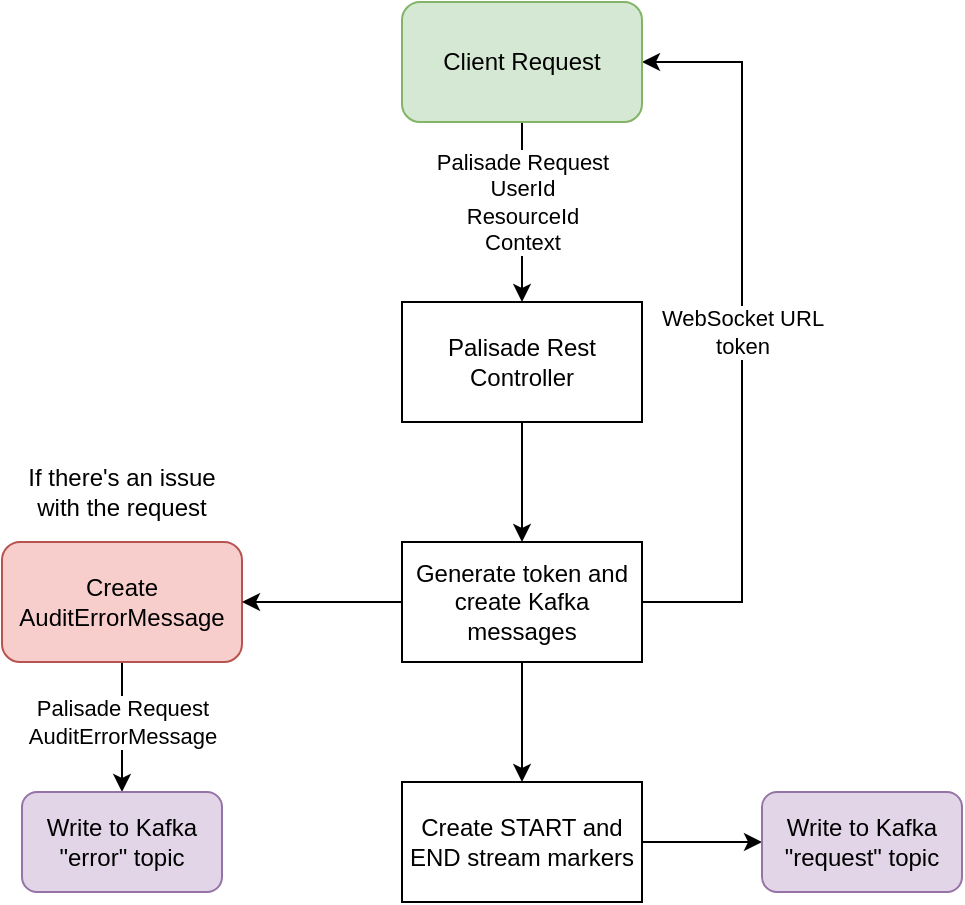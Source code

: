 <mxfile version="14.9.1" type="device"><diagram id="SdMqol5fMFEhxrIi3ivL" name="Page-1"><mxGraphModel dx="1426" dy="737" grid="1" gridSize="10" guides="1" tooltips="1" connect="1" arrows="1" fold="1" page="1" pageScale="1" pageWidth="827" pageHeight="1169" math="0" shadow="0"><root><mxCell id="0"/><mxCell id="1" parent="0"/><mxCell id="gGCMSBtjauA2E-X8yc3L-7" value="WebSocket URL&lt;br&gt;token" style="edgeStyle=orthogonalEdgeStyle;rounded=0;orthogonalLoop=1;jettySize=auto;html=1;exitX=1;exitY=0.5;exitDx=0;exitDy=0;entryX=1;entryY=0.5;entryDx=0;entryDy=0;" parent="1" source="gGCMSBtjauA2E-X8yc3L-12" target="2jmMY08HQedJKf3ZcHud-1" edge="1"><mxGeometry relative="1" as="geometry"><Array as="points"><mxPoint x="510" y="600"/><mxPoint x="510" y="330"/></Array><mxPoint x="460" y="330" as="targetPoint"/></mxGeometry></mxCell><mxCell id="gGCMSBtjauA2E-X8yc3L-8" style="edgeStyle=orthogonalEdgeStyle;rounded=0;orthogonalLoop=1;jettySize=auto;html=1;exitX=0.5;exitY=1;exitDx=0;exitDy=0;" parent="1" source="2jmMY08HQedJKf3ZcHud-2" target="gGCMSBtjauA2E-X8yc3L-9" edge="1"><mxGeometry relative="1" as="geometry"><mxPoint x="240" y="480" as="targetPoint"/><mxPoint x="60" y="640" as="sourcePoint"/></mxGeometry></mxCell><mxCell id="gGCMSBtjauA2E-X8yc3L-10" value="Palisade Request&lt;br&gt;AuditErrorMessage" style="edgeLabel;html=1;align=center;verticalAlign=middle;resizable=0;points=[];" parent="gGCMSBtjauA2E-X8yc3L-8" vertex="1" connectable="0"><mxGeometry x="0.339" relative="1" as="geometry"><mxPoint y="-14" as="offset"/></mxGeometry></mxCell><mxCell id="gGCMSBtjauA2E-X8yc3L-11" style="edgeStyle=orthogonalEdgeStyle;rounded=0;orthogonalLoop=1;jettySize=auto;html=1;exitX=0.5;exitY=1;exitDx=0;exitDy=0;" parent="1" source="gGCMSBtjauA2E-X8yc3L-1" target="gGCMSBtjauA2E-X8yc3L-12" edge="1"><mxGeometry relative="1" as="geometry"><mxPoint x="400" y="600" as="targetPoint"/></mxGeometry></mxCell><mxCell id="gGCMSBtjauA2E-X8yc3L-1" value="Palisade Rest Controller" style="rounded=0;whiteSpace=wrap;html=1;" parent="1" vertex="1"><mxGeometry x="340" y="450" width="120" height="60" as="geometry"/></mxCell><mxCell id="gGCMSBtjauA2E-X8yc3L-5" value="Palisade Request&lt;br&gt;UserId&lt;br&gt;ResourceId&lt;br&gt;Context" style="edgeStyle=orthogonalEdgeStyle;rounded=0;orthogonalLoop=1;jettySize=auto;html=1;exitX=0.5;exitY=1;exitDx=0;exitDy=0;" parent="1" source="2jmMY08HQedJKf3ZcHud-1" target="gGCMSBtjauA2E-X8yc3L-1" edge="1"><mxGeometry x="-0.111" relative="1" as="geometry"><mxPoint as="offset"/><mxPoint x="400" y="360" as="sourcePoint"/></mxGeometry></mxCell><mxCell id="gGCMSBtjauA2E-X8yc3L-9" value="Write to Kafka &quot;error&quot; topic" style="rounded=1;whiteSpace=wrap;html=1;fillColor=#e1d5e7;strokeColor=#9673a6;" parent="1" vertex="1"><mxGeometry x="150" y="695" width="100" height="50" as="geometry"/></mxCell><mxCell id="gGCMSBtjauA2E-X8yc3L-14" style="edgeStyle=orthogonalEdgeStyle;rounded=0;orthogonalLoop=1;jettySize=auto;html=1;exitX=1;exitY=0.5;exitDx=0;exitDy=0;" parent="1" source="2jmMY08HQedJKf3ZcHud-4" target="gGCMSBtjauA2E-X8yc3L-15" edge="1"><mxGeometry relative="1" as="geometry"><mxPoint x="400" y="720" as="targetPoint"/></mxGeometry></mxCell><mxCell id="gGCMSBtjauA2E-X8yc3L-12" value="Generate token and create Kafka messages" style="rounded=0;whiteSpace=wrap;html=1;" parent="1" vertex="1"><mxGeometry x="340" y="570" width="120" height="60" as="geometry"/></mxCell><mxCell id="gGCMSBtjauA2E-X8yc3L-13" value="If there's an issue with the request" style="text;html=1;strokeColor=none;fillColor=none;align=center;verticalAlign=middle;whiteSpace=wrap;rounded=0;" parent="1" vertex="1"><mxGeometry x="140" y="530" width="120" height="30" as="geometry"/></mxCell><mxCell id="gGCMSBtjauA2E-X8yc3L-15" value="Write to Kafka &quot;request&quot; topic" style="rounded=1;whiteSpace=wrap;html=1;fillColor=#e1d5e7;strokeColor=#9673a6;" parent="1" vertex="1"><mxGeometry x="520" y="695" width="100" height="50" as="geometry"/></mxCell><mxCell id="2jmMY08HQedJKf3ZcHud-1" value="Client Request" style="rounded=1;whiteSpace=wrap;html=1;fillColor=#d5e8d4;strokeColor=#82b366;" parent="1" vertex="1"><mxGeometry x="340" y="300" width="120" height="60" as="geometry"/></mxCell><mxCell id="2jmMY08HQedJKf3ZcHud-2" value="Create AuditErrorMessage" style="rounded=1;whiteSpace=wrap;html=1;fillColor=#f8cecc;strokeColor=#b85450;" parent="1" vertex="1"><mxGeometry x="140" y="570" width="120" height="60" as="geometry"/></mxCell><mxCell id="2jmMY08HQedJKf3ZcHud-3" value="" style="endArrow=classic;html=1;entryX=1;entryY=0.5;entryDx=0;entryDy=0;exitX=0;exitY=0.5;exitDx=0;exitDy=0;" parent="1" source="gGCMSBtjauA2E-X8yc3L-12" target="2jmMY08HQedJKf3ZcHud-2" edge="1"><mxGeometry width="50" height="50" relative="1" as="geometry"><mxPoint x="390" y="470" as="sourcePoint"/><mxPoint x="440" y="420" as="targetPoint"/></mxGeometry></mxCell><mxCell id="2jmMY08HQedJKf3ZcHud-4" value="Create START and END stream markers" style="rounded=0;whiteSpace=wrap;html=1;" parent="1" vertex="1"><mxGeometry x="340" y="690" width="120" height="60" as="geometry"/></mxCell><mxCell id="2jmMY08HQedJKf3ZcHud-5" value="" style="endArrow=classic;html=1;entryX=0.5;entryY=0;entryDx=0;entryDy=0;exitX=0.5;exitY=1;exitDx=0;exitDy=0;" parent="1" source="gGCMSBtjauA2E-X8yc3L-12" target="2jmMY08HQedJKf3ZcHud-4" edge="1"><mxGeometry width="50" height="50" relative="1" as="geometry"><mxPoint x="350" y="660" as="sourcePoint"/><mxPoint x="440" y="410" as="targetPoint"/></mxGeometry></mxCell></root></mxGraphModel></diagram></mxfile>